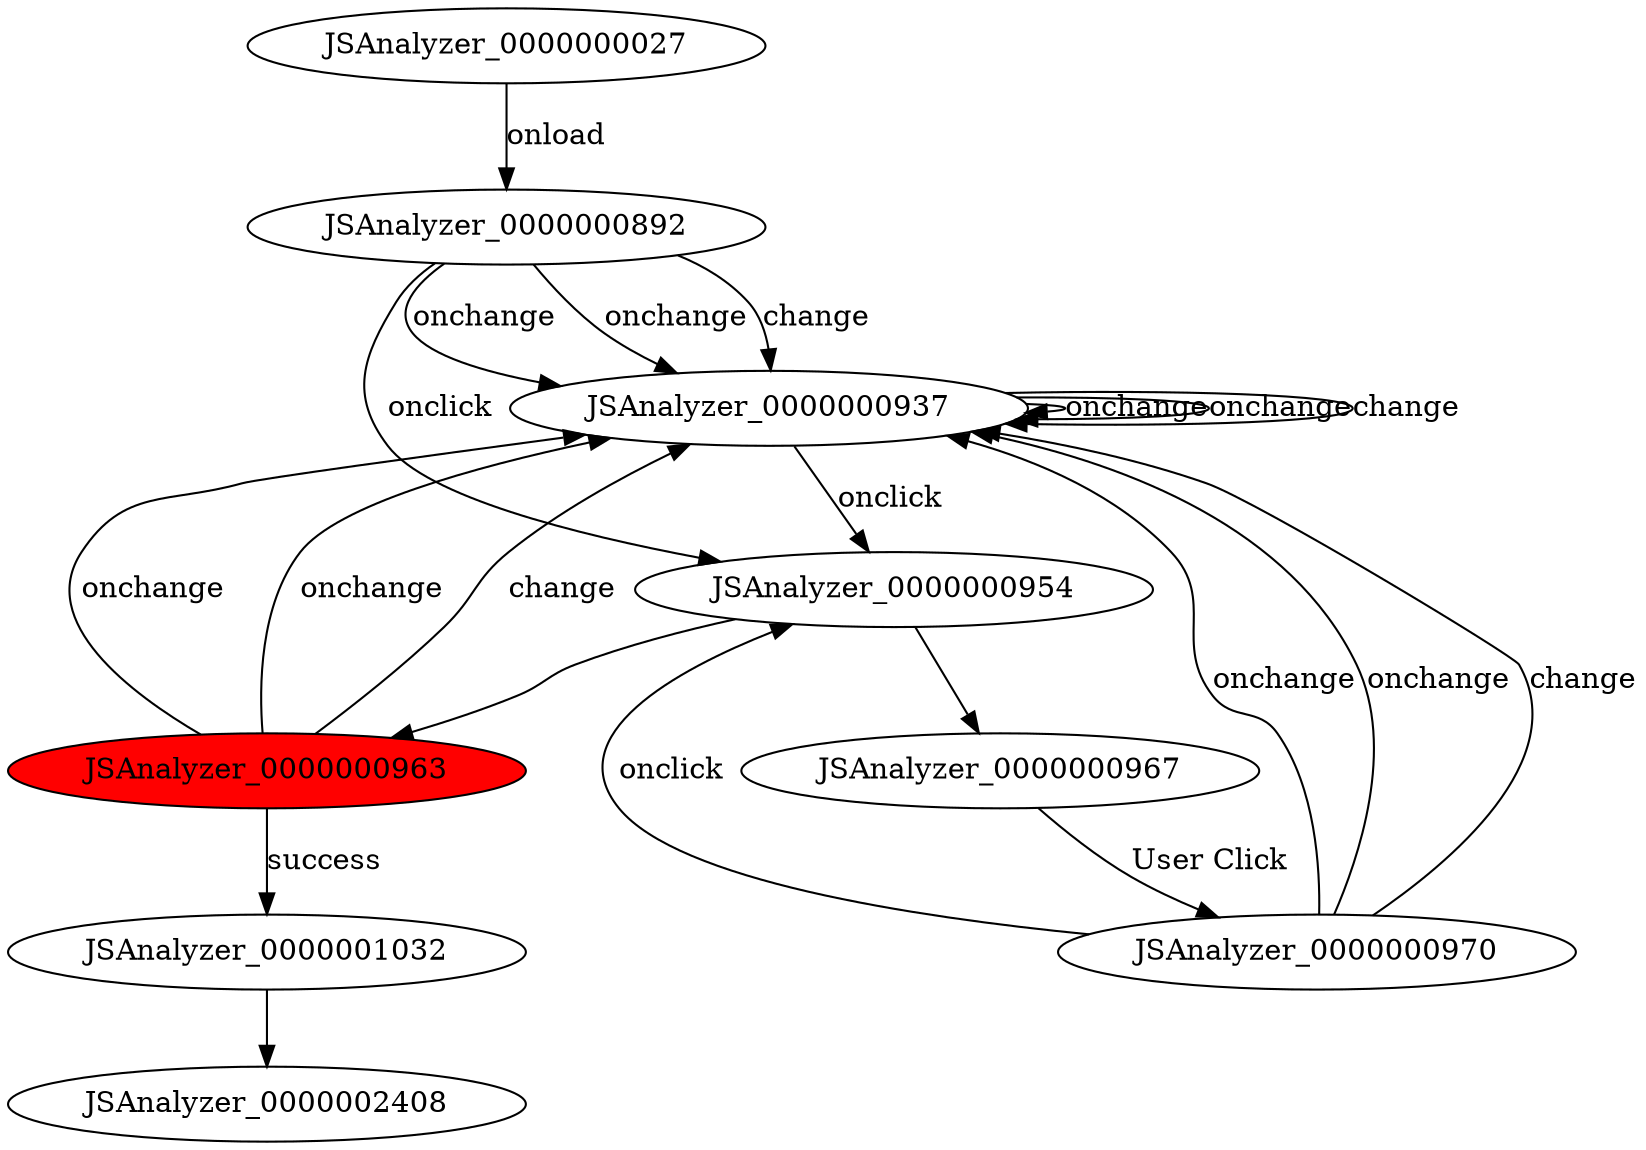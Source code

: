 digraph FSM {
JSAnalyzer_0000000027 [];
JSAnalyzer_0000000892 [];
JSAnalyzer_0000000937 [];
JSAnalyzer_0000000954 [];
JSAnalyzer_0000000963 [style=filled,fillcolor=red];
JSAnalyzer_0000000967 [];
JSAnalyzer_0000001032 [];
JSAnalyzer_0000000970 [];
JSAnalyzer_0000000954 -> JSAnalyzer_0000000963 []
JSAnalyzer_0000000954 -> JSAnalyzer_0000000967 []
JSAnalyzer_0000000027 -> JSAnalyzer_0000000892 [label="onload"]
JSAnalyzer_0000000892 -> JSAnalyzer_0000000937 [label="onchange"]
JSAnalyzer_0000000892 -> JSAnalyzer_0000000937 [label="onchange"]
JSAnalyzer_0000000892 -> JSAnalyzer_0000000937 [label="change"]
JSAnalyzer_0000000892 -> JSAnalyzer_0000000954 [label="onclick"]
JSAnalyzer_0000000937 -> JSAnalyzer_0000000937 [label="onchange"]
JSAnalyzer_0000000937 -> JSAnalyzer_0000000937 [label="onchange"]
JSAnalyzer_0000000937 -> JSAnalyzer_0000000937 [label="change"]
JSAnalyzer_0000000937 -> JSAnalyzer_0000000954 [label="onclick"]
JSAnalyzer_0000000963 -> JSAnalyzer_0000001032 [label="success"]
JSAnalyzer_0000000963 -> JSAnalyzer_0000000937 [label="onchange"]
JSAnalyzer_0000000963 -> JSAnalyzer_0000000937 [label="onchange"]
JSAnalyzer_0000000963 -> JSAnalyzer_0000000937 [label="change"]
JSAnalyzer_0000000967 -> JSAnalyzer_0000000970 [label="User Click"]
JSAnalyzer_0000000970 -> JSAnalyzer_0000000937 [label="onchange"]
JSAnalyzer_0000000970 -> JSAnalyzer_0000000937 [label="onchange"]
JSAnalyzer_0000000970 -> JSAnalyzer_0000000937 [label="change"]
JSAnalyzer_0000000970 -> JSAnalyzer_0000000954 [label="onclick"]
JSAnalyzer_0000001032 -> JSAnalyzer_0000002408 []
}

